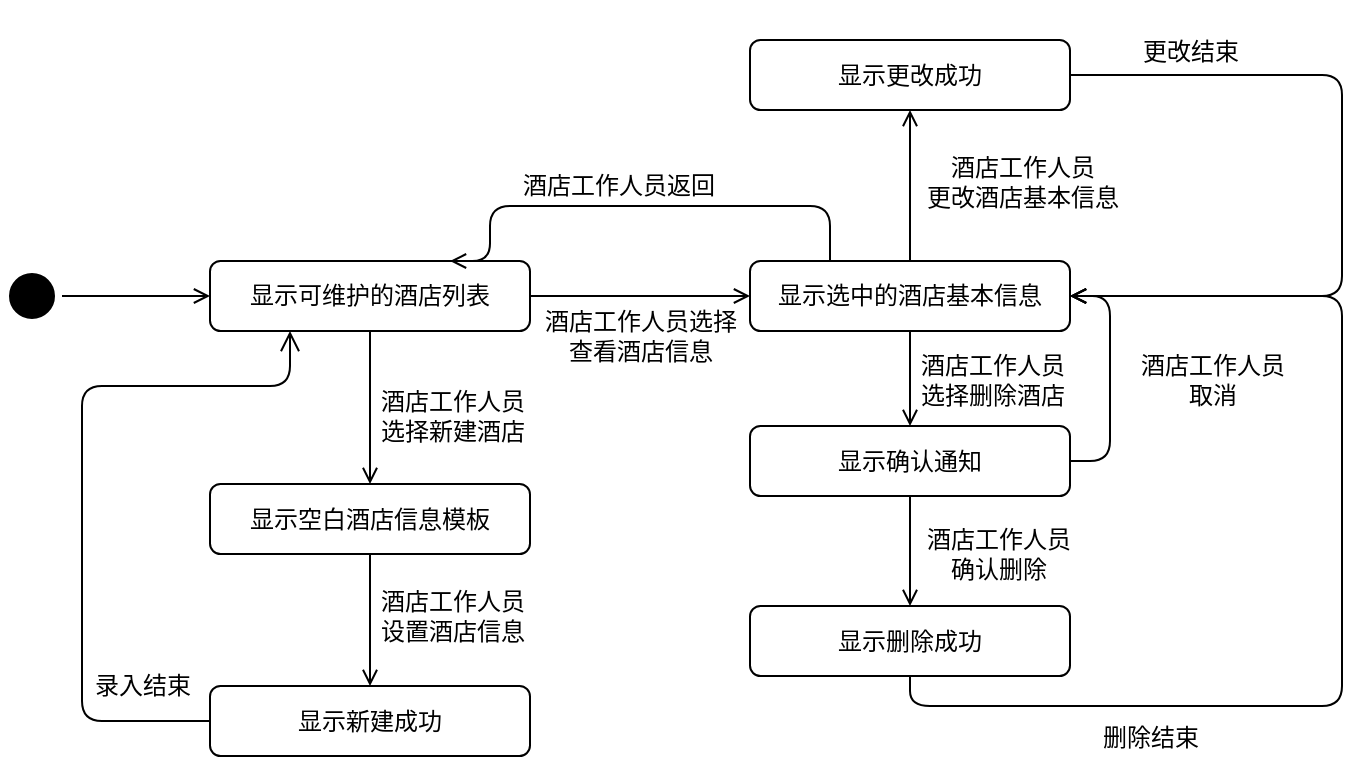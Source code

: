 <mxfile version="12.9.3" type="device"><diagram id="GIBjTUfhim1n1zhfBRFh" name="第 1 页"><mxGraphModel dx="1038" dy="547" grid="1" gridSize="10" guides="1" tooltips="1" connect="1" arrows="1" fold="1" page="1" pageScale="1" pageWidth="827" pageHeight="1169" math="0" shadow="0"><root><mxCell id="0"/><mxCell id="1" parent="0"/><mxCell id="aKQltGW3spYAawRaVbLk-49" style="edgeStyle=orthogonalEdgeStyle;rounded=0;comic=0;orthogonalLoop=1;jettySize=auto;html=1;entryX=0;entryY=0.5;entryDx=0;entryDy=0;shadow=0;endArrow=open;endFill=0;strokeColor=#000000;" parent="1" source="aKQltGW3spYAawRaVbLk-1" target="aKQltGW3spYAawRaVbLk-11" edge="1"><mxGeometry relative="1" as="geometry"/></mxCell><mxCell id="aKQltGW3spYAawRaVbLk-1" value="" style="ellipse;html=1;shape=startState;fillColor=#000000;strokeColor=#000000;" parent="1" vertex="1"><mxGeometry x="70" y="300" width="30" height="30" as="geometry"/></mxCell><mxCell id="aKQltGW3spYAawRaVbLk-4" value="" style="edgeStyle=orthogonalEdgeStyle;html=1;verticalAlign=bottom;endArrow=open;endSize=8;strokeColor=#000000;shadow=0;exitX=0;exitY=0.5;exitDx=0;exitDy=0;entryX=0.25;entryY=1;entryDx=0;entryDy=0;" parent="1" source="aKQltGW3spYAawRaVbLk-25" target="aKQltGW3spYAawRaVbLk-11" edge="1"><mxGeometry relative="1" as="geometry"><mxPoint x="190" y="330" as="targetPoint"/><mxPoint x="270" y="570" as="sourcePoint"/><Array as="points"><mxPoint x="110" y="528"/><mxPoint x="110" y="360"/><mxPoint x="214" y="360"/></Array></mxGeometry></mxCell><mxCell id="aKQltGW3spYAawRaVbLk-42" value="录入结束" style="text;html=1;align=center;verticalAlign=middle;resizable=0;points=[];labelBackgroundColor=#ffffff;" parent="aKQltGW3spYAawRaVbLk-4" vertex="1" connectable="0"><mxGeometry x="-0.307" y="10" relative="1" as="geometry"><mxPoint x="40" y="44.5" as="offset"/></mxGeometry></mxCell><mxCell id="aKQltGW3spYAawRaVbLk-20" value="" style="edgeStyle=orthogonalEdgeStyle;rounded=0;comic=0;orthogonalLoop=1;jettySize=auto;html=1;shadow=0;endArrow=open;endFill=0;strokeColor=#000000;" parent="1" source="aKQltGW3spYAawRaVbLk-11" target="aKQltGW3spYAawRaVbLk-19" edge="1"><mxGeometry relative="1" as="geometry"/></mxCell><mxCell id="aKQltGW3spYAawRaVbLk-23" value="" style="edgeStyle=orthogonalEdgeStyle;rounded=0;comic=0;orthogonalLoop=1;jettySize=auto;html=1;shadow=0;endArrow=open;endFill=0;strokeColor=#000000;" parent="1" source="aKQltGW3spYAawRaVbLk-11" target="aKQltGW3spYAawRaVbLk-22" edge="1"><mxGeometry relative="1" as="geometry"/></mxCell><mxCell id="aKQltGW3spYAawRaVbLk-11" value="显示可维护的酒店列表" style="rounded=1;whiteSpace=wrap;html=1;strokeColor=#000000;" parent="1" vertex="1"><mxGeometry x="174" y="297.5" width="160" height="35" as="geometry"/></mxCell><mxCell id="aKQltGW3spYAawRaVbLk-26" value="" style="edgeStyle=orthogonalEdgeStyle;rounded=0;comic=0;orthogonalLoop=1;jettySize=auto;html=1;shadow=0;endArrow=open;endFill=0;strokeColor=#000000;" parent="1" source="aKQltGW3spYAawRaVbLk-22" target="aKQltGW3spYAawRaVbLk-25" edge="1"><mxGeometry relative="1" as="geometry"/></mxCell><mxCell id="aKQltGW3spYAawRaVbLk-22" value="显示空白酒店信息模板" style="rounded=1;whiteSpace=wrap;html=1;strokeColor=#000000;" parent="1" vertex="1"><mxGeometry x="174" y="409" width="160" height="35" as="geometry"/></mxCell><mxCell id="aKQltGW3spYAawRaVbLk-25" value="显示新建成功" style="rounded=1;whiteSpace=wrap;html=1;strokeColor=#000000;" parent="1" vertex="1"><mxGeometry x="174" y="510" width="160" height="35" as="geometry"/></mxCell><mxCell id="aKQltGW3spYAawRaVbLk-32" value="" style="edgeStyle=orthogonalEdgeStyle;rounded=0;comic=0;orthogonalLoop=1;jettySize=auto;html=1;shadow=0;endArrow=open;endFill=0;strokeColor=#000000;" parent="1" source="aKQltGW3spYAawRaVbLk-19" target="aKQltGW3spYAawRaVbLk-31" edge="1"><mxGeometry relative="1" as="geometry"/></mxCell><mxCell id="aKQltGW3spYAawRaVbLk-46" style="edgeStyle=orthogonalEdgeStyle;rounded=1;comic=0;orthogonalLoop=1;jettySize=auto;html=1;exitX=0.25;exitY=0;exitDx=0;exitDy=0;entryX=0.75;entryY=0;entryDx=0;entryDy=0;shadow=0;endArrow=open;endFill=0;strokeColor=#000000;" parent="1" source="aKQltGW3spYAawRaVbLk-19" target="aKQltGW3spYAawRaVbLk-11" edge="1"><mxGeometry relative="1" as="geometry"><Array as="points"><mxPoint x="484" y="270"/><mxPoint x="314" y="270"/></Array></mxGeometry></mxCell><mxCell id="aKQltGW3spYAawRaVbLk-48" value="酒店工作人员返回" style="text;html=1;align=center;verticalAlign=middle;resizable=0;points=[];labelBackgroundColor=#ffffff;" parent="aKQltGW3spYAawRaVbLk-46" vertex="1" connectable="0"><mxGeometry x="0.224" y="-10" relative="1" as="geometry"><mxPoint x="16.5" as="offset"/></mxGeometry></mxCell><mxCell id="aKQltGW3spYAawRaVbLk-19" value="显示选中的酒店基本信息" style="rounded=1;whiteSpace=wrap;html=1;strokeColor=#000000;" parent="1" vertex="1"><mxGeometry x="444" y="297.5" width="160" height="35" as="geometry"/></mxCell><mxCell id="aKQltGW3spYAawRaVbLk-35" value="" style="edgeStyle=orthogonalEdgeStyle;rounded=0;comic=0;orthogonalLoop=1;jettySize=auto;html=1;shadow=0;endArrow=open;endFill=0;strokeColor=#000000;" parent="1" source="aKQltGW3spYAawRaVbLk-31" target="aKQltGW3spYAawRaVbLk-34" edge="1"><mxGeometry relative="1" as="geometry"/></mxCell><mxCell id="aKQltGW3spYAawRaVbLk-36" value="酒店工作人员&lt;br&gt;确认删除" style="text;html=1;align=center;verticalAlign=middle;resizable=0;points=[];labelBackgroundColor=#ffffff;" parent="aKQltGW3spYAawRaVbLk-35" vertex="1" connectable="0"><mxGeometry x="-0.42" y="11" relative="1" as="geometry"><mxPoint x="33" y="13" as="offset"/></mxGeometry></mxCell><mxCell id="aKQltGW3spYAawRaVbLk-56" style="edgeStyle=orthogonalEdgeStyle;rounded=1;comic=0;orthogonalLoop=1;jettySize=auto;html=1;entryX=1;entryY=0.5;entryDx=0;entryDy=0;shadow=0;endArrow=open;endFill=0;strokeColor=#000000;exitX=1;exitY=0.5;exitDx=0;exitDy=0;" parent="1" source="aKQltGW3spYAawRaVbLk-31" target="aKQltGW3spYAawRaVbLk-19" edge="1"><mxGeometry relative="1" as="geometry"/></mxCell><mxCell id="aKQltGW3spYAawRaVbLk-31" value="显示确认通知" style="rounded=1;whiteSpace=wrap;html=1;strokeColor=#000000;" parent="1" vertex="1"><mxGeometry x="444" y="380" width="160" height="35" as="geometry"/></mxCell><mxCell id="aKQltGW3spYAawRaVbLk-50" style="edgeStyle=orthogonalEdgeStyle;rounded=1;comic=0;orthogonalLoop=1;jettySize=auto;html=1;exitX=0.5;exitY=1;exitDx=0;exitDy=0;entryX=1;entryY=0.5;entryDx=0;entryDy=0;shadow=0;endArrow=open;endFill=0;strokeColor=#000000;" parent="1" source="aKQltGW3spYAawRaVbLk-34" target="aKQltGW3spYAawRaVbLk-19" edge="1"><mxGeometry relative="1" as="geometry"><Array as="points"><mxPoint x="524" y="520"/><mxPoint x="740" y="520"/><mxPoint x="740" y="315"/></Array></mxGeometry></mxCell><mxCell id="aKQltGW3spYAawRaVbLk-34" value="显示删除成功" style="rounded=1;whiteSpace=wrap;html=1;strokeColor=#000000;" parent="1" vertex="1"><mxGeometry x="444" y="470" width="160" height="35" as="geometry"/></mxCell><mxCell id="aKQltGW3spYAawRaVbLk-38" value="" style="edgeStyle=orthogonalEdgeStyle;rounded=0;comic=0;orthogonalLoop=1;jettySize=auto;html=1;shadow=0;endArrow=open;endFill=0;strokeColor=#000000;exitX=0.5;exitY=0;exitDx=0;exitDy=0;" parent="1" source="aKQltGW3spYAawRaVbLk-19" target="aKQltGW3spYAawRaVbLk-37" edge="1"><mxGeometry relative="1" as="geometry"><mxPoint x="524" y="210" as="sourcePoint"/></mxGeometry></mxCell><mxCell id="aKQltGW3spYAawRaVbLk-54" style="edgeStyle=orthogonalEdgeStyle;rounded=1;comic=0;orthogonalLoop=1;jettySize=auto;html=1;exitX=0;exitY=0.5;exitDx=0;exitDy=0;entryX=1;entryY=0.5;entryDx=0;entryDy=0;shadow=0;endArrow=open;endFill=0;strokeColor=#000000;" parent="1" source="aKQltGW3spYAawRaVbLk-37" target="aKQltGW3spYAawRaVbLk-19" edge="1"><mxGeometry relative="1" as="geometry"><Array as="points"><mxPoint x="740" y="205"/><mxPoint x="740" y="315"/></Array></mxGeometry></mxCell><mxCell id="aKQltGW3spYAawRaVbLk-37" value="显示更改成功" style="rounded=1;whiteSpace=wrap;html=1;strokeColor=#000000;" parent="1" vertex="1"><mxGeometry x="444" y="187" width="160" height="35" as="geometry"/></mxCell><mxCell id="aKQltGW3spYAawRaVbLk-24" value="&lt;span style=&quot;background-color: rgb(255 , 255 , 255)&quot;&gt;酒店工作人员&lt;br&gt;&lt;/span&gt;选择新建酒店" style="text;html=1;align=center;verticalAlign=middle;resizable=0;points=[];autosize=1;" parent="1" vertex="1"><mxGeometry x="250" y="360" width="90" height="30" as="geometry"/></mxCell><mxCell id="aKQltGW3spYAawRaVbLk-27" value="&lt;span style=&quot;background-color: rgb(255 , 255 , 255)&quot;&gt;酒店工作人员&lt;br&gt;&lt;/span&gt;设置酒店信息" style="text;html=1;align=center;verticalAlign=middle;resizable=0;points=[];autosize=1;" parent="1" vertex="1"><mxGeometry x="250" y="460" width="90" height="30" as="geometry"/></mxCell><mxCell id="aKQltGW3spYAawRaVbLk-33" value="&lt;span style=&quot;background-color: rgb(255 , 255 , 255)&quot;&gt;酒店工作人员&lt;br&gt;&lt;/span&gt;选择删除酒店" style="text;html=1;align=center;verticalAlign=middle;resizable=0;points=[];autosize=1;" parent="1" vertex="1"><mxGeometry x="520" y="342" width="90" height="30" as="geometry"/></mxCell><mxCell id="aKQltGW3spYAawRaVbLk-39" value="&lt;span style=&quot;color: rgba(0 , 0 , 0 , 0) ; font-family: monospace ; font-size: 0px&quot;&gt;%3CmxGraphModel%3E%3Croot%3E%3CmxCell%20id%3D%220%22%2F%3E%3CmxCell%20id%3D%221%22%20parent%3D%220%22%2F%3E%3CmxCell%20id%3D%222%22%20value%3D%22%E7%94%A8%E6%88%B7%E9%80%89%E6%8B%A9%26lt%3Bbr%26gt%3B%E6%9B%B4%E6%94%B9%E4%BF%A1%E6%81%AF%22%20style%3D%22text%3Bhtml%3D1%3Balign%3Dcenter%3BverticalAlign%3Dmiddle%3Bresizable%3D0%3Bpoints%3D%5B%5D%3Bautosize%3D1%3B%22%20vertex%3D%221%22%20parent%3D%221%22%3E%3CmxGeometry%20x%3D%22670%22%20y%3D%22260%22%20width%3D%2260%22%20height%3D%2230%22%20as%3D%22geometry%22%2F%3E%3C%2FmxCell%3E%3C%2Froot%3E%3C%2FmxGraphModel%3E&lt;/span&gt;" style="text;html=1;align=center;verticalAlign=middle;resizable=0;points=[];autosize=1;" parent="1" vertex="1"><mxGeometry x="548" y="167" width="20" height="20" as="geometry"/></mxCell><mxCell id="aKQltGW3spYAawRaVbLk-40" value="&lt;span style=&quot;background-color: rgb(255 , 255 , 255)&quot;&gt;酒店工作人员&lt;br&gt;&lt;/span&gt;更改酒店基本信息" style="text;html=1;align=center;verticalAlign=middle;resizable=0;points=[];autosize=1;" parent="1" vertex="1"><mxGeometry x="525" y="243" width="110" height="30" as="geometry"/></mxCell><mxCell id="aKQltGW3spYAawRaVbLk-47" value="&lt;span style=&quot;background-color: rgb(255 , 255 , 255)&quot;&gt;酒店工作人员&lt;/span&gt;选择&lt;br&gt;查看酒店信息" style="text;html=1;align=center;verticalAlign=middle;resizable=0;points=[];autosize=1;" parent="1" vertex="1"><mxGeometry x="334" y="320" width="110" height="30" as="geometry"/></mxCell><mxCell id="aKQltGW3spYAawRaVbLk-53" value="删除结束" style="text;html=1;align=center;verticalAlign=middle;resizable=0;points=[];labelBackgroundColor=#ffffff;" parent="1" vertex="1" connectable="0"><mxGeometry x="580" y="510" as="geometry"><mxPoint x="64" y="26" as="offset"/></mxGeometry></mxCell><mxCell id="aKQltGW3spYAawRaVbLk-55" value="更改结束" style="text;html=1;align=center;verticalAlign=middle;resizable=0;points=[];labelBackgroundColor=#ffffff;" parent="1" vertex="1" connectable="0"><mxGeometry x="600" y="167" as="geometry"><mxPoint x="64" y="26" as="offset"/></mxGeometry></mxCell><mxCell id="aKQltGW3spYAawRaVbLk-57" value="&lt;span style=&quot;background-color: rgb(255 , 255 , 255)&quot;&gt;酒店工作人员&lt;br&gt;&lt;/span&gt;取消" style="text;html=1;align=center;verticalAlign=middle;resizable=0;points=[];autosize=1;" parent="1" vertex="1"><mxGeometry x="630" y="342" width="90" height="30" as="geometry"/></mxCell></root></mxGraphModel></diagram></mxfile>